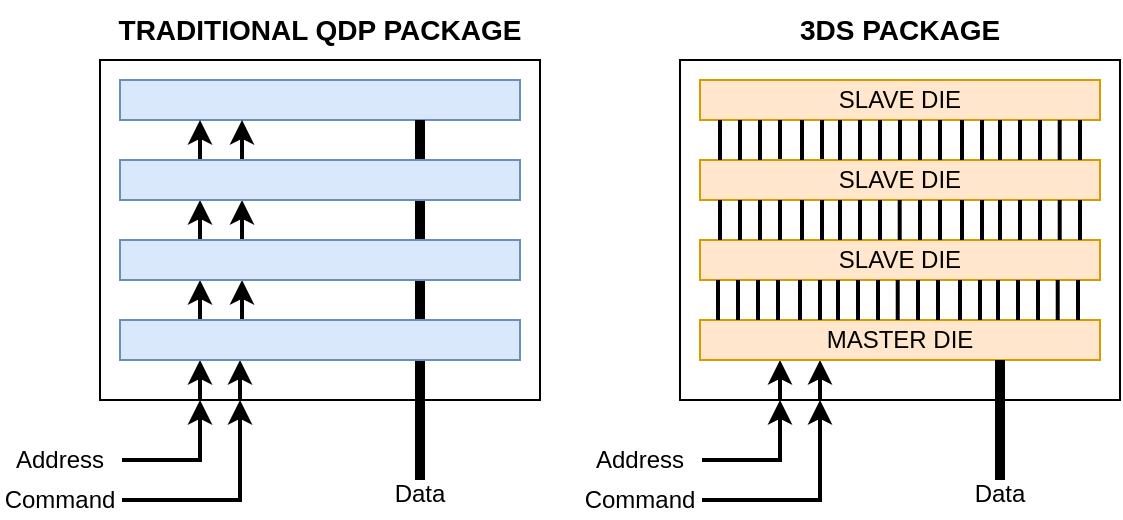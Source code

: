 <mxfile version="24.7.14">
  <diagram name="Page-1" id="vLhDwqVnoquYKrkHTx9S">
    <mxGraphModel dx="708" dy="432" grid="1" gridSize="10" guides="1" tooltips="1" connect="1" arrows="1" fold="1" page="1" pageScale="1" pageWidth="850" pageHeight="1100" math="0" shadow="0">
      <root>
        <mxCell id="0" />
        <mxCell id="1" parent="0" />
        <mxCell id="RA46cub4TLhSKguxjnWI-97" value="" style="rounded=0;whiteSpace=wrap;html=1;" vertex="1" parent="1">
          <mxGeometry x="480" y="130" width="220" height="170" as="geometry" />
        </mxCell>
        <mxCell id="RA46cub4TLhSKguxjnWI-13" value="" style="rounded=0;whiteSpace=wrap;html=1;" vertex="1" parent="1">
          <mxGeometry x="190" y="130" width="220" height="170" as="geometry" />
        </mxCell>
        <mxCell id="RA46cub4TLhSKguxjnWI-1" value="" style="rounded=0;whiteSpace=wrap;html=1;fillColor=#dae8fc;strokeColor=#6c8ebf;" vertex="1" parent="1">
          <mxGeometry x="200" y="140" width="200" height="20" as="geometry" />
        </mxCell>
        <mxCell id="RA46cub4TLhSKguxjnWI-5" style="edgeStyle=orthogonalEdgeStyle;rounded=0;orthogonalLoop=1;jettySize=auto;html=1;exitX=0.25;exitY=0;exitDx=0;exitDy=0;entryX=0.25;entryY=1;entryDx=0;entryDy=0;strokeWidth=2;" edge="1" parent="1">
          <mxGeometry relative="1" as="geometry">
            <mxPoint x="240" y="180" as="sourcePoint" />
            <mxPoint x="240.0" y="160" as="targetPoint" />
          </mxGeometry>
        </mxCell>
        <mxCell id="RA46cub4TLhSKguxjnWI-6" style="edgeStyle=orthogonalEdgeStyle;rounded=0;orthogonalLoop=1;jettySize=auto;html=1;exitX=0.25;exitY=0;exitDx=0;exitDy=0;entryX=0.25;entryY=1;entryDx=0;entryDy=0;strokeWidth=2;" edge="1" parent="1">
          <mxGeometry relative="1" as="geometry">
            <mxPoint x="261" y="180" as="sourcePoint" />
            <mxPoint x="261.0" y="160" as="targetPoint" />
          </mxGeometry>
        </mxCell>
        <mxCell id="RA46cub4TLhSKguxjnWI-7" style="edgeStyle=orthogonalEdgeStyle;rounded=0;orthogonalLoop=1;jettySize=auto;html=1;exitX=0.25;exitY=0;exitDx=0;exitDy=0;entryX=0.25;entryY=1;entryDx=0;entryDy=0;strokeWidth=2;" edge="1" parent="1">
          <mxGeometry relative="1" as="geometry">
            <mxPoint x="240" y="220" as="sourcePoint" />
            <mxPoint x="240.0" y="200" as="targetPoint" />
          </mxGeometry>
        </mxCell>
        <mxCell id="RA46cub4TLhSKguxjnWI-8" style="edgeStyle=orthogonalEdgeStyle;rounded=0;orthogonalLoop=1;jettySize=auto;html=1;exitX=0.25;exitY=0;exitDx=0;exitDy=0;entryX=0.25;entryY=1;entryDx=0;entryDy=0;strokeWidth=2;" edge="1" parent="1">
          <mxGeometry relative="1" as="geometry">
            <mxPoint x="261" y="220" as="sourcePoint" />
            <mxPoint x="261.0" y="200" as="targetPoint" />
          </mxGeometry>
        </mxCell>
        <mxCell id="RA46cub4TLhSKguxjnWI-9" style="edgeStyle=orthogonalEdgeStyle;rounded=0;orthogonalLoop=1;jettySize=auto;html=1;exitX=0.25;exitY=0;exitDx=0;exitDy=0;entryX=0.25;entryY=1;entryDx=0;entryDy=0;strokeWidth=2;" edge="1" parent="1">
          <mxGeometry relative="1" as="geometry">
            <mxPoint x="240" y="260" as="sourcePoint" />
            <mxPoint x="240.0" y="240" as="targetPoint" />
          </mxGeometry>
        </mxCell>
        <mxCell id="RA46cub4TLhSKguxjnWI-10" style="edgeStyle=orthogonalEdgeStyle;rounded=0;orthogonalLoop=1;jettySize=auto;html=1;exitX=0.25;exitY=0;exitDx=0;exitDy=0;entryX=0.25;entryY=1;entryDx=0;entryDy=0;strokeWidth=2;" edge="1" parent="1">
          <mxGeometry relative="1" as="geometry">
            <mxPoint x="261" y="260" as="sourcePoint" />
            <mxPoint x="261.0" y="240" as="targetPoint" />
          </mxGeometry>
        </mxCell>
        <mxCell id="RA46cub4TLhSKguxjnWI-11" style="edgeStyle=orthogonalEdgeStyle;rounded=0;orthogonalLoop=1;jettySize=auto;html=1;exitX=0.25;exitY=0;exitDx=0;exitDy=0;entryX=0.25;entryY=1;entryDx=0;entryDy=0;strokeWidth=2;" edge="1" parent="1">
          <mxGeometry relative="1" as="geometry">
            <mxPoint x="240" y="300" as="sourcePoint" />
            <mxPoint x="240.0" y="280" as="targetPoint" />
          </mxGeometry>
        </mxCell>
        <mxCell id="RA46cub4TLhSKguxjnWI-12" style="edgeStyle=orthogonalEdgeStyle;rounded=0;orthogonalLoop=1;jettySize=auto;html=1;exitX=0.25;exitY=0;exitDx=0;exitDy=0;entryX=0.25;entryY=1;entryDx=0;entryDy=0;strokeWidth=2;" edge="1" parent="1">
          <mxGeometry relative="1" as="geometry">
            <mxPoint x="260" y="300" as="sourcePoint" />
            <mxPoint x="260.0" y="280" as="targetPoint" />
          </mxGeometry>
        </mxCell>
        <mxCell id="RA46cub4TLhSKguxjnWI-14" value="" style="endArrow=none;html=1;rounded=0;entryX=0.75;entryY=1;entryDx=0;entryDy=0;strokeWidth=5;" edge="1" parent="1" target="RA46cub4TLhSKguxjnWI-1">
          <mxGeometry width="50" height="50" relative="1" as="geometry">
            <mxPoint x="350" y="340" as="sourcePoint" />
            <mxPoint x="450" y="230" as="targetPoint" />
          </mxGeometry>
        </mxCell>
        <mxCell id="RA46cub4TLhSKguxjnWI-2" value="" style="rounded=0;whiteSpace=wrap;html=1;fillColor=#dae8fc;strokeColor=#6c8ebf;" vertex="1" parent="1">
          <mxGeometry x="200" y="180" width="200" height="20" as="geometry" />
        </mxCell>
        <mxCell id="RA46cub4TLhSKguxjnWI-3" value="" style="rounded=0;whiteSpace=wrap;html=1;fillColor=#dae8fc;strokeColor=#6c8ebf;" vertex="1" parent="1">
          <mxGeometry x="200" y="220" width="200" height="20" as="geometry" />
        </mxCell>
        <mxCell id="RA46cub4TLhSKguxjnWI-4" value="" style="rounded=0;whiteSpace=wrap;html=1;fillColor=#dae8fc;strokeColor=#6c8ebf;" vertex="1" parent="1">
          <mxGeometry x="200" y="260" width="200" height="20" as="geometry" />
        </mxCell>
        <mxCell id="RA46cub4TLhSKguxjnWI-16" value="SLAVE DIE" style="rounded=0;whiteSpace=wrap;html=1;fillColor=#ffe6cc;strokeColor=#d79b00;" vertex="1" parent="1">
          <mxGeometry x="490" y="140" width="200" height="20" as="geometry" />
        </mxCell>
        <mxCell id="RA46cub4TLhSKguxjnWI-17" style="edgeStyle=orthogonalEdgeStyle;rounded=0;orthogonalLoop=1;jettySize=auto;html=1;exitX=0.25;exitY=0;exitDx=0;exitDy=0;entryX=0.25;entryY=1;entryDx=0;entryDy=0;strokeWidth=2;endArrow=none;endFill=0;" edge="1" parent="1">
          <mxGeometry relative="1" as="geometry">
            <mxPoint x="530" y="180" as="sourcePoint" />
            <mxPoint x="530.0" y="160" as="targetPoint" />
          </mxGeometry>
        </mxCell>
        <mxCell id="RA46cub4TLhSKguxjnWI-18" style="edgeStyle=orthogonalEdgeStyle;rounded=0;orthogonalLoop=1;jettySize=auto;html=1;exitX=0.25;exitY=0;exitDx=0;exitDy=0;entryX=0.25;entryY=1;entryDx=0;entryDy=0;strokeWidth=2;endArrow=none;endFill=0;" edge="1" parent="1">
          <mxGeometry relative="1" as="geometry">
            <mxPoint x="551" y="180" as="sourcePoint" />
            <mxPoint x="551.0" y="160" as="targetPoint" />
          </mxGeometry>
        </mxCell>
        <mxCell id="RA46cub4TLhSKguxjnWI-23" style="edgeStyle=orthogonalEdgeStyle;rounded=0;orthogonalLoop=1;jettySize=auto;html=1;exitX=0.25;exitY=0;exitDx=0;exitDy=0;entryX=0.25;entryY=1;entryDx=0;entryDy=0;strokeWidth=2;" edge="1" parent="1">
          <mxGeometry relative="1" as="geometry">
            <mxPoint x="530" y="300" as="sourcePoint" />
            <mxPoint x="530.0" y="280" as="targetPoint" />
          </mxGeometry>
        </mxCell>
        <mxCell id="RA46cub4TLhSKguxjnWI-24" style="edgeStyle=orthogonalEdgeStyle;rounded=0;orthogonalLoop=1;jettySize=auto;html=1;exitX=0.25;exitY=0;exitDx=0;exitDy=0;entryX=0.25;entryY=1;entryDx=0;entryDy=0;strokeWidth=2;" edge="1" parent="1">
          <mxGeometry relative="1" as="geometry">
            <mxPoint x="550" y="300" as="sourcePoint" />
            <mxPoint x="550.0" y="280" as="targetPoint" />
          </mxGeometry>
        </mxCell>
        <mxCell id="RA46cub4TLhSKguxjnWI-26" value="SLAVE DIE" style="rounded=0;whiteSpace=wrap;html=1;fillColor=#ffe6cc;strokeColor=#d79b00;" vertex="1" parent="1">
          <mxGeometry x="490" y="180" width="200" height="20" as="geometry" />
        </mxCell>
        <mxCell id="RA46cub4TLhSKguxjnWI-27" value="SLAVE DIE" style="rounded=0;whiteSpace=wrap;html=1;fillColor=#ffe6cc;strokeColor=#d79b00;" vertex="1" parent="1">
          <mxGeometry x="490" y="220" width="200" height="20" as="geometry" />
        </mxCell>
        <mxCell id="RA46cub4TLhSKguxjnWI-28" value="MASTER DIE" style="rounded=0;whiteSpace=wrap;html=1;fillColor=#ffe6cc;strokeColor=#d79b00;" vertex="1" parent="1">
          <mxGeometry x="490" y="260" width="200" height="20" as="geometry" />
        </mxCell>
        <mxCell id="RA46cub4TLhSKguxjnWI-29" style="edgeStyle=orthogonalEdgeStyle;rounded=0;orthogonalLoop=1;jettySize=auto;html=1;exitX=0.25;exitY=0;exitDx=0;exitDy=0;entryX=0.25;entryY=1;entryDx=0;entryDy=0;strokeWidth=2;endArrow=none;endFill=0;" edge="1" parent="1">
          <mxGeometry relative="1" as="geometry">
            <mxPoint x="541" y="180" as="sourcePoint" />
            <mxPoint x="541.0" y="160" as="targetPoint" />
          </mxGeometry>
        </mxCell>
        <mxCell id="RA46cub4TLhSKguxjnWI-30" style="edgeStyle=orthogonalEdgeStyle;rounded=0;orthogonalLoop=1;jettySize=auto;html=1;exitX=0.25;exitY=0;exitDx=0;exitDy=0;entryX=0.25;entryY=1;entryDx=0;entryDy=0;strokeWidth=2;endArrow=none;endFill=0;" edge="1" parent="1">
          <mxGeometry relative="1" as="geometry">
            <mxPoint x="560" y="180" as="sourcePoint" />
            <mxPoint x="560.0" y="160" as="targetPoint" />
          </mxGeometry>
        </mxCell>
        <mxCell id="RA46cub4TLhSKguxjnWI-35" style="edgeStyle=orthogonalEdgeStyle;rounded=0;orthogonalLoop=1;jettySize=auto;html=1;exitX=0.25;exitY=0;exitDx=0;exitDy=0;entryX=0.25;entryY=1;entryDx=0;entryDy=0;strokeWidth=2;endArrow=none;endFill=0;" edge="1" parent="1">
          <mxGeometry relative="1" as="geometry">
            <mxPoint x="570" y="180" as="sourcePoint" />
            <mxPoint x="570.0" y="160" as="targetPoint" />
          </mxGeometry>
        </mxCell>
        <mxCell id="RA46cub4TLhSKguxjnWI-41" style="edgeStyle=orthogonalEdgeStyle;rounded=0;orthogonalLoop=1;jettySize=auto;html=1;exitX=0.25;exitY=0;exitDx=0;exitDy=0;entryX=0.25;entryY=1;entryDx=0;entryDy=0;strokeWidth=2;endArrow=none;endFill=0;" edge="1" parent="1">
          <mxGeometry relative="1" as="geometry">
            <mxPoint x="580" y="180" as="sourcePoint" />
            <mxPoint x="580.0" y="160" as="targetPoint" />
          </mxGeometry>
        </mxCell>
        <mxCell id="RA46cub4TLhSKguxjnWI-42" style="edgeStyle=orthogonalEdgeStyle;rounded=0;orthogonalLoop=1;jettySize=auto;html=1;exitX=0.25;exitY=0;exitDx=0;exitDy=0;entryX=0.25;entryY=1;entryDx=0;entryDy=0;strokeWidth=2;endArrow=none;endFill=0;" edge="1" parent="1">
          <mxGeometry relative="1" as="geometry">
            <mxPoint x="600" y="180" as="sourcePoint" />
            <mxPoint x="600.0" y="160" as="targetPoint" />
          </mxGeometry>
        </mxCell>
        <mxCell id="RA46cub4TLhSKguxjnWI-47" style="edgeStyle=orthogonalEdgeStyle;rounded=0;orthogonalLoop=1;jettySize=auto;html=1;exitX=0.25;exitY=0;exitDx=0;exitDy=0;entryX=0.25;entryY=1;entryDx=0;entryDy=0;strokeWidth=2;endArrow=none;endFill=0;" edge="1" parent="1">
          <mxGeometry relative="1" as="geometry">
            <mxPoint x="610" y="180" as="sourcePoint" />
            <mxPoint x="610.0" y="160" as="targetPoint" />
          </mxGeometry>
        </mxCell>
        <mxCell id="RA46cub4TLhSKguxjnWI-48" style="edgeStyle=orthogonalEdgeStyle;rounded=0;orthogonalLoop=1;jettySize=auto;html=1;exitX=0.25;exitY=0;exitDx=0;exitDy=0;entryX=0.25;entryY=1;entryDx=0;entryDy=0;strokeWidth=2;endArrow=none;endFill=0;" edge="1" parent="1">
          <mxGeometry relative="1" as="geometry">
            <mxPoint x="631" y="180" as="sourcePoint" />
            <mxPoint x="631.0" y="160" as="targetPoint" />
          </mxGeometry>
        </mxCell>
        <mxCell id="RA46cub4TLhSKguxjnWI-49" style="edgeStyle=orthogonalEdgeStyle;rounded=0;orthogonalLoop=1;jettySize=auto;html=1;exitX=0.25;exitY=0;exitDx=0;exitDy=0;entryX=0.25;entryY=1;entryDx=0;entryDy=0;strokeWidth=2;endArrow=none;endFill=0;" edge="1" parent="1">
          <mxGeometry relative="1" as="geometry">
            <mxPoint x="621" y="180" as="sourcePoint" />
            <mxPoint x="621.0" y="160" as="targetPoint" />
          </mxGeometry>
        </mxCell>
        <mxCell id="RA46cub4TLhSKguxjnWI-50" style="edgeStyle=orthogonalEdgeStyle;rounded=0;orthogonalLoop=1;jettySize=auto;html=1;exitX=0.25;exitY=0;exitDx=0;exitDy=0;entryX=0.25;entryY=1;entryDx=0;entryDy=0;strokeWidth=2;endArrow=none;endFill=0;" edge="1" parent="1">
          <mxGeometry relative="1" as="geometry">
            <mxPoint x="640" y="180" as="sourcePoint" />
            <mxPoint x="640.0" y="160" as="targetPoint" />
          </mxGeometry>
        </mxCell>
        <mxCell id="RA46cub4TLhSKguxjnWI-51" style="edgeStyle=orthogonalEdgeStyle;rounded=0;orthogonalLoop=1;jettySize=auto;html=1;exitX=0.25;exitY=0;exitDx=0;exitDy=0;entryX=0.25;entryY=1;entryDx=0;entryDy=0;strokeWidth=2;endArrow=none;endFill=0;" edge="1" parent="1">
          <mxGeometry relative="1" as="geometry">
            <mxPoint x="650" y="180" as="sourcePoint" />
            <mxPoint x="650.0" y="160" as="targetPoint" />
          </mxGeometry>
        </mxCell>
        <mxCell id="RA46cub4TLhSKguxjnWI-52" style="edgeStyle=orthogonalEdgeStyle;rounded=0;orthogonalLoop=1;jettySize=auto;html=1;exitX=0.25;exitY=0;exitDx=0;exitDy=0;entryX=0.25;entryY=1;entryDx=0;entryDy=0;strokeWidth=2;endArrow=none;endFill=0;" edge="1" parent="1">
          <mxGeometry relative="1" as="geometry">
            <mxPoint x="669.86" y="180" as="sourcePoint" />
            <mxPoint x="669.86" y="160" as="targetPoint" />
          </mxGeometry>
        </mxCell>
        <mxCell id="RA46cub4TLhSKguxjnWI-53" style="edgeStyle=orthogonalEdgeStyle;rounded=0;orthogonalLoop=1;jettySize=auto;html=1;exitX=0.25;exitY=0;exitDx=0;exitDy=0;entryX=0.25;entryY=1;entryDx=0;entryDy=0;strokeWidth=2;endArrow=none;endFill=0;" edge="1" parent="1">
          <mxGeometry relative="1" as="geometry">
            <mxPoint x="660" y="180" as="sourcePoint" />
            <mxPoint x="660.0" y="160" as="targetPoint" />
          </mxGeometry>
        </mxCell>
        <mxCell id="RA46cub4TLhSKguxjnWI-54" style="edgeStyle=orthogonalEdgeStyle;rounded=0;orthogonalLoop=1;jettySize=auto;html=1;exitX=0.25;exitY=0;exitDx=0;exitDy=0;entryX=0.25;entryY=1;entryDx=0;entryDy=0;strokeWidth=2;endArrow=none;endFill=0;" edge="1" parent="1">
          <mxGeometry relative="1" as="geometry">
            <mxPoint x="680" y="180" as="sourcePoint" />
            <mxPoint x="680.0" y="160" as="targetPoint" />
          </mxGeometry>
        </mxCell>
        <mxCell id="RA46cub4TLhSKguxjnWI-56" style="edgeStyle=orthogonalEdgeStyle;rounded=0;orthogonalLoop=1;jettySize=auto;html=1;exitX=0.25;exitY=0;exitDx=0;exitDy=0;entryX=0.25;entryY=1;entryDx=0;entryDy=0;strokeWidth=2;endArrow=none;endFill=0;" edge="1" parent="1">
          <mxGeometry relative="1" as="geometry">
            <mxPoint x="510" y="180" as="sourcePoint" />
            <mxPoint x="510.0" y="160" as="targetPoint" />
          </mxGeometry>
        </mxCell>
        <mxCell id="RA46cub4TLhSKguxjnWI-57" style="edgeStyle=orthogonalEdgeStyle;rounded=0;orthogonalLoop=1;jettySize=auto;html=1;exitX=0.25;exitY=0;exitDx=0;exitDy=0;entryX=0.25;entryY=1;entryDx=0;entryDy=0;strokeWidth=2;endArrow=none;endFill=0;" edge="1" parent="1">
          <mxGeometry relative="1" as="geometry">
            <mxPoint x="500" y="180" as="sourcePoint" />
            <mxPoint x="500.0" y="160" as="targetPoint" />
          </mxGeometry>
        </mxCell>
        <mxCell id="RA46cub4TLhSKguxjnWI-58" style="edgeStyle=orthogonalEdgeStyle;rounded=0;orthogonalLoop=1;jettySize=auto;html=1;exitX=0.25;exitY=0;exitDx=0;exitDy=0;entryX=0.25;entryY=1;entryDx=0;entryDy=0;strokeWidth=2;endArrow=none;endFill=0;" edge="1" parent="1">
          <mxGeometry relative="1" as="geometry">
            <mxPoint x="520" y="180" as="sourcePoint" />
            <mxPoint x="520.0" y="160" as="targetPoint" />
          </mxGeometry>
        </mxCell>
        <mxCell id="RA46cub4TLhSKguxjnWI-59" style="edgeStyle=orthogonalEdgeStyle;rounded=0;orthogonalLoop=1;jettySize=auto;html=1;exitX=0.25;exitY=0;exitDx=0;exitDy=0;entryX=0.25;entryY=1;entryDx=0;entryDy=0;strokeWidth=2;endArrow=none;endFill=0;" edge="1" parent="1">
          <mxGeometry relative="1" as="geometry">
            <mxPoint x="530" y="220" as="sourcePoint" />
            <mxPoint x="530.0" y="200" as="targetPoint" />
          </mxGeometry>
        </mxCell>
        <mxCell id="RA46cub4TLhSKguxjnWI-60" style="edgeStyle=orthogonalEdgeStyle;rounded=0;orthogonalLoop=1;jettySize=auto;html=1;exitX=0.25;exitY=0;exitDx=0;exitDy=0;entryX=0.25;entryY=1;entryDx=0;entryDy=0;strokeWidth=2;endArrow=none;endFill=0;" edge="1" parent="1">
          <mxGeometry relative="1" as="geometry">
            <mxPoint x="551" y="220" as="sourcePoint" />
            <mxPoint x="551.0" y="200" as="targetPoint" />
          </mxGeometry>
        </mxCell>
        <mxCell id="RA46cub4TLhSKguxjnWI-61" style="edgeStyle=orthogonalEdgeStyle;rounded=0;orthogonalLoop=1;jettySize=auto;html=1;exitX=0.25;exitY=0;exitDx=0;exitDy=0;entryX=0.25;entryY=1;entryDx=0;entryDy=0;strokeWidth=2;endArrow=none;endFill=0;" edge="1" parent="1">
          <mxGeometry relative="1" as="geometry">
            <mxPoint x="541" y="220" as="sourcePoint" />
            <mxPoint x="541.0" y="200" as="targetPoint" />
          </mxGeometry>
        </mxCell>
        <mxCell id="RA46cub4TLhSKguxjnWI-62" style="edgeStyle=orthogonalEdgeStyle;rounded=0;orthogonalLoop=1;jettySize=auto;html=1;exitX=0.25;exitY=0;exitDx=0;exitDy=0;entryX=0.25;entryY=1;entryDx=0;entryDy=0;strokeWidth=2;endArrow=none;endFill=0;" edge="1" parent="1">
          <mxGeometry relative="1" as="geometry">
            <mxPoint x="560" y="220" as="sourcePoint" />
            <mxPoint x="560.0" y="200" as="targetPoint" />
          </mxGeometry>
        </mxCell>
        <mxCell id="RA46cub4TLhSKguxjnWI-63" style="edgeStyle=orthogonalEdgeStyle;rounded=0;orthogonalLoop=1;jettySize=auto;html=1;exitX=0.25;exitY=0;exitDx=0;exitDy=0;entryX=0.25;entryY=1;entryDx=0;entryDy=0;strokeWidth=2;endArrow=none;endFill=0;" edge="1" parent="1">
          <mxGeometry relative="1" as="geometry">
            <mxPoint x="570" y="220" as="sourcePoint" />
            <mxPoint x="570.0" y="200" as="targetPoint" />
          </mxGeometry>
        </mxCell>
        <mxCell id="RA46cub4TLhSKguxjnWI-64" style="edgeStyle=orthogonalEdgeStyle;rounded=0;orthogonalLoop=1;jettySize=auto;html=1;exitX=0.25;exitY=0;exitDx=0;exitDy=0;entryX=0.25;entryY=1;entryDx=0;entryDy=0;strokeWidth=2;endArrow=none;endFill=0;" edge="1" parent="1">
          <mxGeometry relative="1" as="geometry">
            <mxPoint x="589.86" y="220" as="sourcePoint" />
            <mxPoint x="589.86" y="200" as="targetPoint" />
          </mxGeometry>
        </mxCell>
        <mxCell id="RA46cub4TLhSKguxjnWI-65" style="edgeStyle=orthogonalEdgeStyle;rounded=0;orthogonalLoop=1;jettySize=auto;html=1;exitX=0.25;exitY=0;exitDx=0;exitDy=0;entryX=0.25;entryY=1;entryDx=0;entryDy=0;strokeWidth=2;endArrow=none;endFill=0;" edge="1" parent="1">
          <mxGeometry relative="1" as="geometry">
            <mxPoint x="580" y="220" as="sourcePoint" />
            <mxPoint x="580.0" y="200" as="targetPoint" />
          </mxGeometry>
        </mxCell>
        <mxCell id="RA46cub4TLhSKguxjnWI-66" style="edgeStyle=orthogonalEdgeStyle;rounded=0;orthogonalLoop=1;jettySize=auto;html=1;exitX=0.25;exitY=0;exitDx=0;exitDy=0;entryX=0.25;entryY=1;entryDx=0;entryDy=0;strokeWidth=2;endArrow=none;endFill=0;" edge="1" parent="1">
          <mxGeometry relative="1" as="geometry">
            <mxPoint x="600" y="220" as="sourcePoint" />
            <mxPoint x="600.0" y="200" as="targetPoint" />
          </mxGeometry>
        </mxCell>
        <mxCell id="RA46cub4TLhSKguxjnWI-67" style="edgeStyle=orthogonalEdgeStyle;rounded=0;orthogonalLoop=1;jettySize=auto;html=1;exitX=0.25;exitY=0;exitDx=0;exitDy=0;entryX=0.25;entryY=1;entryDx=0;entryDy=0;strokeWidth=2;endArrow=none;endFill=0;" edge="1" parent="1">
          <mxGeometry relative="1" as="geometry">
            <mxPoint x="610" y="220" as="sourcePoint" />
            <mxPoint x="610.0" y="200" as="targetPoint" />
          </mxGeometry>
        </mxCell>
        <mxCell id="RA46cub4TLhSKguxjnWI-68" style="edgeStyle=orthogonalEdgeStyle;rounded=0;orthogonalLoop=1;jettySize=auto;html=1;exitX=0.25;exitY=0;exitDx=0;exitDy=0;entryX=0.25;entryY=1;entryDx=0;entryDy=0;strokeWidth=2;endArrow=none;endFill=0;" edge="1" parent="1">
          <mxGeometry relative="1" as="geometry">
            <mxPoint x="631" y="220" as="sourcePoint" />
            <mxPoint x="631.0" y="200" as="targetPoint" />
          </mxGeometry>
        </mxCell>
        <mxCell id="RA46cub4TLhSKguxjnWI-69" style="edgeStyle=orthogonalEdgeStyle;rounded=0;orthogonalLoop=1;jettySize=auto;html=1;exitX=0.25;exitY=0;exitDx=0;exitDy=0;entryX=0.25;entryY=1;entryDx=0;entryDy=0;strokeWidth=2;endArrow=none;endFill=0;" edge="1" parent="1">
          <mxGeometry relative="1" as="geometry">
            <mxPoint x="621" y="220" as="sourcePoint" />
            <mxPoint x="621.0" y="200" as="targetPoint" />
          </mxGeometry>
        </mxCell>
        <mxCell id="RA46cub4TLhSKguxjnWI-70" style="edgeStyle=orthogonalEdgeStyle;rounded=0;orthogonalLoop=1;jettySize=auto;html=1;exitX=0.25;exitY=0;exitDx=0;exitDy=0;entryX=0.25;entryY=1;entryDx=0;entryDy=0;strokeWidth=2;endArrow=none;endFill=0;" edge="1" parent="1">
          <mxGeometry relative="1" as="geometry">
            <mxPoint x="640" y="220" as="sourcePoint" />
            <mxPoint x="640.0" y="200" as="targetPoint" />
          </mxGeometry>
        </mxCell>
        <mxCell id="RA46cub4TLhSKguxjnWI-71" style="edgeStyle=orthogonalEdgeStyle;rounded=0;orthogonalLoop=1;jettySize=auto;html=1;exitX=0.25;exitY=0;exitDx=0;exitDy=0;entryX=0.25;entryY=1;entryDx=0;entryDy=0;strokeWidth=2;endArrow=none;endFill=0;" edge="1" parent="1">
          <mxGeometry relative="1" as="geometry">
            <mxPoint x="650" y="220" as="sourcePoint" />
            <mxPoint x="650.0" y="200" as="targetPoint" />
          </mxGeometry>
        </mxCell>
        <mxCell id="RA46cub4TLhSKguxjnWI-72" style="edgeStyle=orthogonalEdgeStyle;rounded=0;orthogonalLoop=1;jettySize=auto;html=1;exitX=0.25;exitY=0;exitDx=0;exitDy=0;entryX=0.25;entryY=1;entryDx=0;entryDy=0;strokeWidth=2;endArrow=none;endFill=0;" edge="1" parent="1">
          <mxGeometry relative="1" as="geometry">
            <mxPoint x="669.86" y="220" as="sourcePoint" />
            <mxPoint x="669.86" y="200" as="targetPoint" />
          </mxGeometry>
        </mxCell>
        <mxCell id="RA46cub4TLhSKguxjnWI-73" style="edgeStyle=orthogonalEdgeStyle;rounded=0;orthogonalLoop=1;jettySize=auto;html=1;exitX=0.25;exitY=0;exitDx=0;exitDy=0;entryX=0.25;entryY=1;entryDx=0;entryDy=0;strokeWidth=2;endArrow=none;endFill=0;" edge="1" parent="1">
          <mxGeometry relative="1" as="geometry">
            <mxPoint x="660" y="220" as="sourcePoint" />
            <mxPoint x="660.0" y="200" as="targetPoint" />
          </mxGeometry>
        </mxCell>
        <mxCell id="RA46cub4TLhSKguxjnWI-74" style="edgeStyle=orthogonalEdgeStyle;rounded=0;orthogonalLoop=1;jettySize=auto;html=1;exitX=0.25;exitY=0;exitDx=0;exitDy=0;entryX=0.25;entryY=1;entryDx=0;entryDy=0;strokeWidth=2;endArrow=none;endFill=0;" edge="1" parent="1">
          <mxGeometry relative="1" as="geometry">
            <mxPoint x="680" y="220" as="sourcePoint" />
            <mxPoint x="680.0" y="200" as="targetPoint" />
          </mxGeometry>
        </mxCell>
        <mxCell id="RA46cub4TLhSKguxjnWI-75" style="edgeStyle=orthogonalEdgeStyle;rounded=0;orthogonalLoop=1;jettySize=auto;html=1;exitX=0.25;exitY=0;exitDx=0;exitDy=0;entryX=0.25;entryY=1;entryDx=0;entryDy=0;strokeWidth=2;endArrow=none;endFill=0;" edge="1" parent="1">
          <mxGeometry relative="1" as="geometry">
            <mxPoint x="510" y="220" as="sourcePoint" />
            <mxPoint x="510.0" y="200" as="targetPoint" />
          </mxGeometry>
        </mxCell>
        <mxCell id="RA46cub4TLhSKguxjnWI-76" style="edgeStyle=orthogonalEdgeStyle;rounded=0;orthogonalLoop=1;jettySize=auto;html=1;exitX=0.25;exitY=0;exitDx=0;exitDy=0;entryX=0.25;entryY=1;entryDx=0;entryDy=0;strokeWidth=2;endArrow=none;endFill=0;" edge="1" parent="1">
          <mxGeometry relative="1" as="geometry">
            <mxPoint x="500" y="220" as="sourcePoint" />
            <mxPoint x="500.0" y="200" as="targetPoint" />
          </mxGeometry>
        </mxCell>
        <mxCell id="RA46cub4TLhSKguxjnWI-77" style="edgeStyle=orthogonalEdgeStyle;rounded=0;orthogonalLoop=1;jettySize=auto;html=1;exitX=0.25;exitY=0;exitDx=0;exitDy=0;entryX=0.25;entryY=1;entryDx=0;entryDy=0;strokeWidth=2;endArrow=none;endFill=0;" edge="1" parent="1">
          <mxGeometry relative="1" as="geometry">
            <mxPoint x="520" y="220" as="sourcePoint" />
            <mxPoint x="520.0" y="200" as="targetPoint" />
          </mxGeometry>
        </mxCell>
        <mxCell id="RA46cub4TLhSKguxjnWI-78" style="edgeStyle=orthogonalEdgeStyle;rounded=0;orthogonalLoop=1;jettySize=auto;html=1;exitX=0.25;exitY=0;exitDx=0;exitDy=0;entryX=0.25;entryY=1;entryDx=0;entryDy=0;strokeWidth=2;endArrow=none;endFill=0;" edge="1" parent="1">
          <mxGeometry relative="1" as="geometry">
            <mxPoint x="529" y="260" as="sourcePoint" />
            <mxPoint x="529.0" y="240" as="targetPoint" />
          </mxGeometry>
        </mxCell>
        <mxCell id="RA46cub4TLhSKguxjnWI-79" style="edgeStyle=orthogonalEdgeStyle;rounded=0;orthogonalLoop=1;jettySize=auto;html=1;exitX=0.25;exitY=0;exitDx=0;exitDy=0;entryX=0.25;entryY=1;entryDx=0;entryDy=0;strokeWidth=2;endArrow=none;endFill=0;" edge="1" parent="1">
          <mxGeometry relative="1" as="geometry">
            <mxPoint x="550" y="260" as="sourcePoint" />
            <mxPoint x="550.0" y="240" as="targetPoint" />
          </mxGeometry>
        </mxCell>
        <mxCell id="RA46cub4TLhSKguxjnWI-80" style="edgeStyle=orthogonalEdgeStyle;rounded=0;orthogonalLoop=1;jettySize=auto;html=1;exitX=0.25;exitY=0;exitDx=0;exitDy=0;entryX=0.25;entryY=1;entryDx=0;entryDy=0;strokeWidth=2;endArrow=none;endFill=0;" edge="1" parent="1">
          <mxGeometry relative="1" as="geometry">
            <mxPoint x="540" y="260" as="sourcePoint" />
            <mxPoint x="540.0" y="240" as="targetPoint" />
          </mxGeometry>
        </mxCell>
        <mxCell id="RA46cub4TLhSKguxjnWI-81" style="edgeStyle=orthogonalEdgeStyle;rounded=0;orthogonalLoop=1;jettySize=auto;html=1;exitX=0.25;exitY=0;exitDx=0;exitDy=0;entryX=0.25;entryY=1;entryDx=0;entryDy=0;strokeWidth=2;endArrow=none;endFill=0;" edge="1" parent="1">
          <mxGeometry relative="1" as="geometry">
            <mxPoint x="559" y="260" as="sourcePoint" />
            <mxPoint x="559.0" y="240" as="targetPoint" />
          </mxGeometry>
        </mxCell>
        <mxCell id="RA46cub4TLhSKguxjnWI-82" style="edgeStyle=orthogonalEdgeStyle;rounded=0;orthogonalLoop=1;jettySize=auto;html=1;exitX=0.25;exitY=0;exitDx=0;exitDy=0;entryX=0.25;entryY=1;entryDx=0;entryDy=0;strokeWidth=2;endArrow=none;endFill=0;" edge="1" parent="1">
          <mxGeometry relative="1" as="geometry">
            <mxPoint x="569" y="260" as="sourcePoint" />
            <mxPoint x="569.0" y="240" as="targetPoint" />
          </mxGeometry>
        </mxCell>
        <mxCell id="RA46cub4TLhSKguxjnWI-83" style="edgeStyle=orthogonalEdgeStyle;rounded=0;orthogonalLoop=1;jettySize=auto;html=1;exitX=0.25;exitY=0;exitDx=0;exitDy=0;entryX=0.25;entryY=1;entryDx=0;entryDy=0;strokeWidth=2;endArrow=none;endFill=0;" edge="1" parent="1">
          <mxGeometry relative="1" as="geometry">
            <mxPoint x="588.86" y="260" as="sourcePoint" />
            <mxPoint x="588.86" y="240" as="targetPoint" />
          </mxGeometry>
        </mxCell>
        <mxCell id="RA46cub4TLhSKguxjnWI-84" style="edgeStyle=orthogonalEdgeStyle;rounded=0;orthogonalLoop=1;jettySize=auto;html=1;exitX=0.25;exitY=0;exitDx=0;exitDy=0;entryX=0.25;entryY=1;entryDx=0;entryDy=0;strokeWidth=2;endArrow=none;endFill=0;" edge="1" parent="1">
          <mxGeometry relative="1" as="geometry">
            <mxPoint x="579" y="260" as="sourcePoint" />
            <mxPoint x="579.0" y="240" as="targetPoint" />
          </mxGeometry>
        </mxCell>
        <mxCell id="RA46cub4TLhSKguxjnWI-85" style="edgeStyle=orthogonalEdgeStyle;rounded=0;orthogonalLoop=1;jettySize=auto;html=1;exitX=0.25;exitY=0;exitDx=0;exitDy=0;entryX=0.25;entryY=1;entryDx=0;entryDy=0;strokeWidth=2;endArrow=none;endFill=0;" edge="1" parent="1">
          <mxGeometry relative="1" as="geometry">
            <mxPoint x="599" y="260" as="sourcePoint" />
            <mxPoint x="599.0" y="240" as="targetPoint" />
          </mxGeometry>
        </mxCell>
        <mxCell id="RA46cub4TLhSKguxjnWI-86" style="edgeStyle=orthogonalEdgeStyle;rounded=0;orthogonalLoop=1;jettySize=auto;html=1;exitX=0.25;exitY=0;exitDx=0;exitDy=0;entryX=0.25;entryY=1;entryDx=0;entryDy=0;strokeWidth=2;endArrow=none;endFill=0;" edge="1" parent="1">
          <mxGeometry relative="1" as="geometry">
            <mxPoint x="609" y="260" as="sourcePoint" />
            <mxPoint x="609.0" y="240" as="targetPoint" />
          </mxGeometry>
        </mxCell>
        <mxCell id="RA46cub4TLhSKguxjnWI-87" style="edgeStyle=orthogonalEdgeStyle;rounded=0;orthogonalLoop=1;jettySize=auto;html=1;exitX=0.25;exitY=0;exitDx=0;exitDy=0;entryX=0.25;entryY=1;entryDx=0;entryDy=0;strokeWidth=2;endArrow=none;endFill=0;" edge="1" parent="1">
          <mxGeometry relative="1" as="geometry">
            <mxPoint x="630" y="260" as="sourcePoint" />
            <mxPoint x="630.0" y="240" as="targetPoint" />
          </mxGeometry>
        </mxCell>
        <mxCell id="RA46cub4TLhSKguxjnWI-88" style="edgeStyle=orthogonalEdgeStyle;rounded=0;orthogonalLoop=1;jettySize=auto;html=1;exitX=0.25;exitY=0;exitDx=0;exitDy=0;entryX=0.25;entryY=1;entryDx=0;entryDy=0;strokeWidth=2;endArrow=none;endFill=0;" edge="1" parent="1">
          <mxGeometry relative="1" as="geometry">
            <mxPoint x="620" y="260" as="sourcePoint" />
            <mxPoint x="620.0" y="240" as="targetPoint" />
          </mxGeometry>
        </mxCell>
        <mxCell id="RA46cub4TLhSKguxjnWI-89" style="edgeStyle=orthogonalEdgeStyle;rounded=0;orthogonalLoop=1;jettySize=auto;html=1;exitX=0.25;exitY=0;exitDx=0;exitDy=0;entryX=0.25;entryY=1;entryDx=0;entryDy=0;strokeWidth=2;endArrow=none;endFill=0;" edge="1" parent="1">
          <mxGeometry relative="1" as="geometry">
            <mxPoint x="639" y="260" as="sourcePoint" />
            <mxPoint x="639.0" y="240" as="targetPoint" />
          </mxGeometry>
        </mxCell>
        <mxCell id="RA46cub4TLhSKguxjnWI-90" style="edgeStyle=orthogonalEdgeStyle;rounded=0;orthogonalLoop=1;jettySize=auto;html=1;exitX=0.25;exitY=0;exitDx=0;exitDy=0;entryX=0.25;entryY=1;entryDx=0;entryDy=0;strokeWidth=2;endArrow=none;endFill=0;" edge="1" parent="1">
          <mxGeometry relative="1" as="geometry">
            <mxPoint x="649" y="260" as="sourcePoint" />
            <mxPoint x="649.0" y="240" as="targetPoint" />
          </mxGeometry>
        </mxCell>
        <mxCell id="RA46cub4TLhSKguxjnWI-91" style="edgeStyle=orthogonalEdgeStyle;rounded=0;orthogonalLoop=1;jettySize=auto;html=1;exitX=0.25;exitY=0;exitDx=0;exitDy=0;entryX=0.25;entryY=1;entryDx=0;entryDy=0;strokeWidth=2;endArrow=none;endFill=0;" edge="1" parent="1">
          <mxGeometry relative="1" as="geometry">
            <mxPoint x="668.86" y="260" as="sourcePoint" />
            <mxPoint x="668.86" y="240" as="targetPoint" />
          </mxGeometry>
        </mxCell>
        <mxCell id="RA46cub4TLhSKguxjnWI-92" style="edgeStyle=orthogonalEdgeStyle;rounded=0;orthogonalLoop=1;jettySize=auto;html=1;exitX=0.25;exitY=0;exitDx=0;exitDy=0;entryX=0.25;entryY=1;entryDx=0;entryDy=0;strokeWidth=2;endArrow=none;endFill=0;" edge="1" parent="1">
          <mxGeometry relative="1" as="geometry">
            <mxPoint x="659" y="260" as="sourcePoint" />
            <mxPoint x="659.0" y="240" as="targetPoint" />
          </mxGeometry>
        </mxCell>
        <mxCell id="RA46cub4TLhSKguxjnWI-93" style="edgeStyle=orthogonalEdgeStyle;rounded=0;orthogonalLoop=1;jettySize=auto;html=1;exitX=0.25;exitY=0;exitDx=0;exitDy=0;entryX=0.25;entryY=1;entryDx=0;entryDy=0;strokeWidth=2;endArrow=none;endFill=0;" edge="1" parent="1">
          <mxGeometry relative="1" as="geometry">
            <mxPoint x="679" y="260" as="sourcePoint" />
            <mxPoint x="679.0" y="240" as="targetPoint" />
          </mxGeometry>
        </mxCell>
        <mxCell id="RA46cub4TLhSKguxjnWI-94" style="edgeStyle=orthogonalEdgeStyle;rounded=0;orthogonalLoop=1;jettySize=auto;html=1;exitX=0.25;exitY=0;exitDx=0;exitDy=0;entryX=0.25;entryY=1;entryDx=0;entryDy=0;strokeWidth=2;endArrow=none;endFill=0;" edge="1" parent="1">
          <mxGeometry relative="1" as="geometry">
            <mxPoint x="509" y="260" as="sourcePoint" />
            <mxPoint x="509.0" y="240" as="targetPoint" />
          </mxGeometry>
        </mxCell>
        <mxCell id="RA46cub4TLhSKguxjnWI-95" style="edgeStyle=orthogonalEdgeStyle;rounded=0;orthogonalLoop=1;jettySize=auto;html=1;exitX=0.25;exitY=0;exitDx=0;exitDy=0;entryX=0.25;entryY=1;entryDx=0;entryDy=0;strokeWidth=2;endArrow=none;endFill=0;" edge="1" parent="1">
          <mxGeometry relative="1" as="geometry">
            <mxPoint x="499" y="260" as="sourcePoint" />
            <mxPoint x="499.0" y="240" as="targetPoint" />
          </mxGeometry>
        </mxCell>
        <mxCell id="RA46cub4TLhSKguxjnWI-96" style="edgeStyle=orthogonalEdgeStyle;rounded=0;orthogonalLoop=1;jettySize=auto;html=1;exitX=0.25;exitY=0;exitDx=0;exitDy=0;entryX=0.25;entryY=1;entryDx=0;entryDy=0;strokeWidth=2;endArrow=none;endFill=0;" edge="1" parent="1">
          <mxGeometry relative="1" as="geometry">
            <mxPoint x="519" y="260" as="sourcePoint" />
            <mxPoint x="519.0" y="240" as="targetPoint" />
          </mxGeometry>
        </mxCell>
        <mxCell id="RA46cub4TLhSKguxjnWI-99" value="" style="endArrow=none;html=1;rounded=0;strokeWidth=5;" edge="1" parent="1">
          <mxGeometry width="50" height="50" relative="1" as="geometry">
            <mxPoint x="640" y="340" as="sourcePoint" />
            <mxPoint x="640" y="280" as="targetPoint" />
          </mxGeometry>
        </mxCell>
        <mxCell id="RA46cub4TLhSKguxjnWI-101" style="edgeStyle=orthogonalEdgeStyle;rounded=0;orthogonalLoop=1;jettySize=auto;html=1;entryX=0.25;entryY=1;entryDx=0;entryDy=0;strokeWidth=2;" edge="1" parent="1">
          <mxGeometry relative="1" as="geometry">
            <mxPoint x="240" y="330" as="sourcePoint" />
            <mxPoint x="240.0" y="300" as="targetPoint" />
          </mxGeometry>
        </mxCell>
        <mxCell id="RA46cub4TLhSKguxjnWI-102" style="edgeStyle=orthogonalEdgeStyle;rounded=0;orthogonalLoop=1;jettySize=auto;html=1;entryX=0.25;entryY=1;entryDx=0;entryDy=0;strokeWidth=2;" edge="1" parent="1">
          <mxGeometry relative="1" as="geometry">
            <mxPoint x="260" y="350" as="sourcePoint" />
            <mxPoint x="260.0" y="300" as="targetPoint" />
          </mxGeometry>
        </mxCell>
        <mxCell id="RA46cub4TLhSKguxjnWI-103" value="" style="endArrow=none;html=1;rounded=0;strokeWidth=2;" edge="1" parent="1">
          <mxGeometry width="50" height="50" relative="1" as="geometry">
            <mxPoint x="201" y="330" as="sourcePoint" />
            <mxPoint x="241" y="330" as="targetPoint" />
          </mxGeometry>
        </mxCell>
        <mxCell id="RA46cub4TLhSKguxjnWI-104" value="" style="endArrow=none;html=1;rounded=0;strokeWidth=2;" edge="1" parent="1">
          <mxGeometry width="50" height="50" relative="1" as="geometry">
            <mxPoint x="201" y="350" as="sourcePoint" />
            <mxPoint x="261" y="350" as="targetPoint" />
          </mxGeometry>
        </mxCell>
        <mxCell id="RA46cub4TLhSKguxjnWI-105" value="Address" style="text;html=1;align=center;verticalAlign=middle;whiteSpace=wrap;rounded=0;" vertex="1" parent="1">
          <mxGeometry x="140" y="325" width="60" height="10" as="geometry" />
        </mxCell>
        <mxCell id="RA46cub4TLhSKguxjnWI-106" value="Command" style="text;html=1;align=center;verticalAlign=middle;whiteSpace=wrap;rounded=0;" vertex="1" parent="1">
          <mxGeometry x="140" y="345" width="60" height="10" as="geometry" />
        </mxCell>
        <mxCell id="RA46cub4TLhSKguxjnWI-107" value="Data" style="text;html=1;align=center;verticalAlign=middle;whiteSpace=wrap;rounded=0;" vertex="1" parent="1">
          <mxGeometry x="320" y="342" width="60" height="10" as="geometry" />
        </mxCell>
        <mxCell id="RA46cub4TLhSKguxjnWI-114" style="edgeStyle=orthogonalEdgeStyle;rounded=0;orthogonalLoop=1;jettySize=auto;html=1;entryX=0.25;entryY=1;entryDx=0;entryDy=0;strokeWidth=2;" edge="1" parent="1">
          <mxGeometry relative="1" as="geometry">
            <mxPoint x="530" y="330" as="sourcePoint" />
            <mxPoint x="530.0" y="300" as="targetPoint" />
          </mxGeometry>
        </mxCell>
        <mxCell id="RA46cub4TLhSKguxjnWI-115" style="edgeStyle=orthogonalEdgeStyle;rounded=0;orthogonalLoop=1;jettySize=auto;html=1;entryX=0.25;entryY=1;entryDx=0;entryDy=0;strokeWidth=2;" edge="1" parent="1">
          <mxGeometry relative="1" as="geometry">
            <mxPoint x="550" y="350" as="sourcePoint" />
            <mxPoint x="550.0" y="300" as="targetPoint" />
          </mxGeometry>
        </mxCell>
        <mxCell id="RA46cub4TLhSKguxjnWI-116" value="" style="endArrow=none;html=1;rounded=0;strokeWidth=2;" edge="1" parent="1">
          <mxGeometry width="50" height="50" relative="1" as="geometry">
            <mxPoint x="491" y="330" as="sourcePoint" />
            <mxPoint x="531" y="330" as="targetPoint" />
          </mxGeometry>
        </mxCell>
        <mxCell id="RA46cub4TLhSKguxjnWI-117" value="" style="endArrow=none;html=1;rounded=0;strokeWidth=2;" edge="1" parent="1">
          <mxGeometry width="50" height="50" relative="1" as="geometry">
            <mxPoint x="491" y="350" as="sourcePoint" />
            <mxPoint x="551" y="350" as="targetPoint" />
          </mxGeometry>
        </mxCell>
        <mxCell id="RA46cub4TLhSKguxjnWI-118" value="Address" style="text;html=1;align=center;verticalAlign=middle;whiteSpace=wrap;rounded=0;" vertex="1" parent="1">
          <mxGeometry x="430" y="325" width="60" height="10" as="geometry" />
        </mxCell>
        <mxCell id="RA46cub4TLhSKguxjnWI-119" value="Command" style="text;html=1;align=center;verticalAlign=middle;whiteSpace=wrap;rounded=0;" vertex="1" parent="1">
          <mxGeometry x="430" y="345" width="60" height="10" as="geometry" />
        </mxCell>
        <mxCell id="RA46cub4TLhSKguxjnWI-120" value="Data" style="text;html=1;align=center;verticalAlign=middle;whiteSpace=wrap;rounded=0;" vertex="1" parent="1">
          <mxGeometry x="610" y="342" width="60" height="10" as="geometry" />
        </mxCell>
        <mxCell id="RA46cub4TLhSKguxjnWI-123" style="edgeStyle=orthogonalEdgeStyle;rounded=0;orthogonalLoop=1;jettySize=auto;html=1;exitX=0.25;exitY=0;exitDx=0;exitDy=0;entryX=0.25;entryY=1;entryDx=0;entryDy=0;strokeWidth=2;endArrow=none;endFill=0;" edge="1" parent="1">
          <mxGeometry relative="1" as="geometry">
            <mxPoint x="590" y="180" as="sourcePoint" />
            <mxPoint x="590.0" y="160" as="targetPoint" />
          </mxGeometry>
        </mxCell>
        <mxCell id="RA46cub4TLhSKguxjnWI-124" value="TRADITIONAL QDP PACKAGE" style="text;html=1;align=center;verticalAlign=middle;whiteSpace=wrap;rounded=0;fontStyle=1;fontSize=14;" vertex="1" parent="1">
          <mxGeometry x="190" y="100" width="220" height="30" as="geometry" />
        </mxCell>
        <mxCell id="RA46cub4TLhSKguxjnWI-125" value="3DS PACKAGE" style="text;html=1;align=center;verticalAlign=middle;whiteSpace=wrap;rounded=0;fontStyle=1;fontSize=14;" vertex="1" parent="1">
          <mxGeometry x="480" y="100" width="220" height="30" as="geometry" />
        </mxCell>
      </root>
    </mxGraphModel>
  </diagram>
</mxfile>
